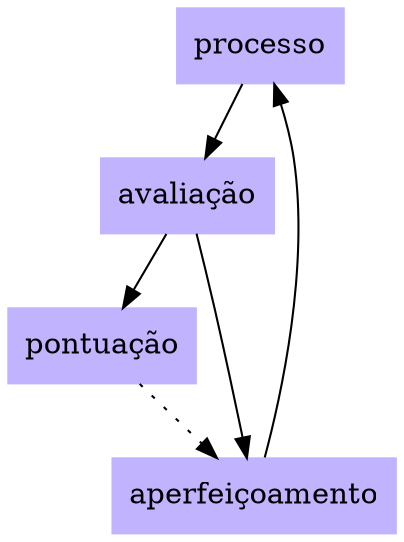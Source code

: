 digraph SPICE {
	size ="4,4";
	node [shape=box,style=filled,color=".7 .3 1.0"];
	processo;
	avaliação;
	pontuação;
	aperfeiçoamento;
	processo -> avaliação;
	avaliação -> pontuação;
	avaliação -> aperfeiçoamento;
	aperfeiçoamento -> processo;
	pontuação -> aperfeiçoamento [style="dotted"];
}
	